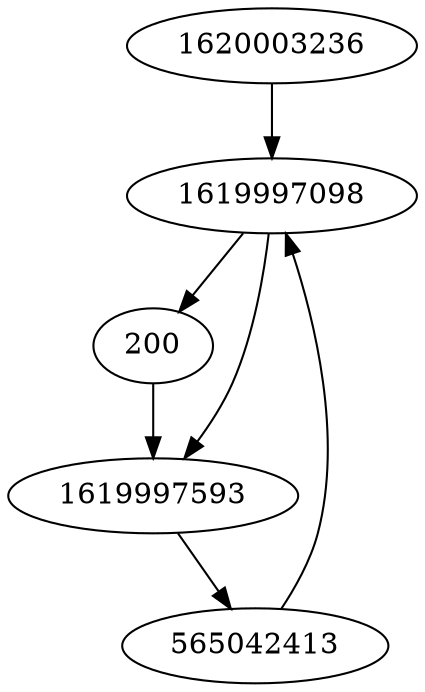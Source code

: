 strict digraph  {
1620003236;
200;
1619997098;
565042413;
1619997593;
1620003236 -> 1619997098;
200 -> 1619997593;
1619997098 -> 200;
1619997098 -> 1619997593;
565042413 -> 1619997098;
1619997593 -> 565042413;
}
